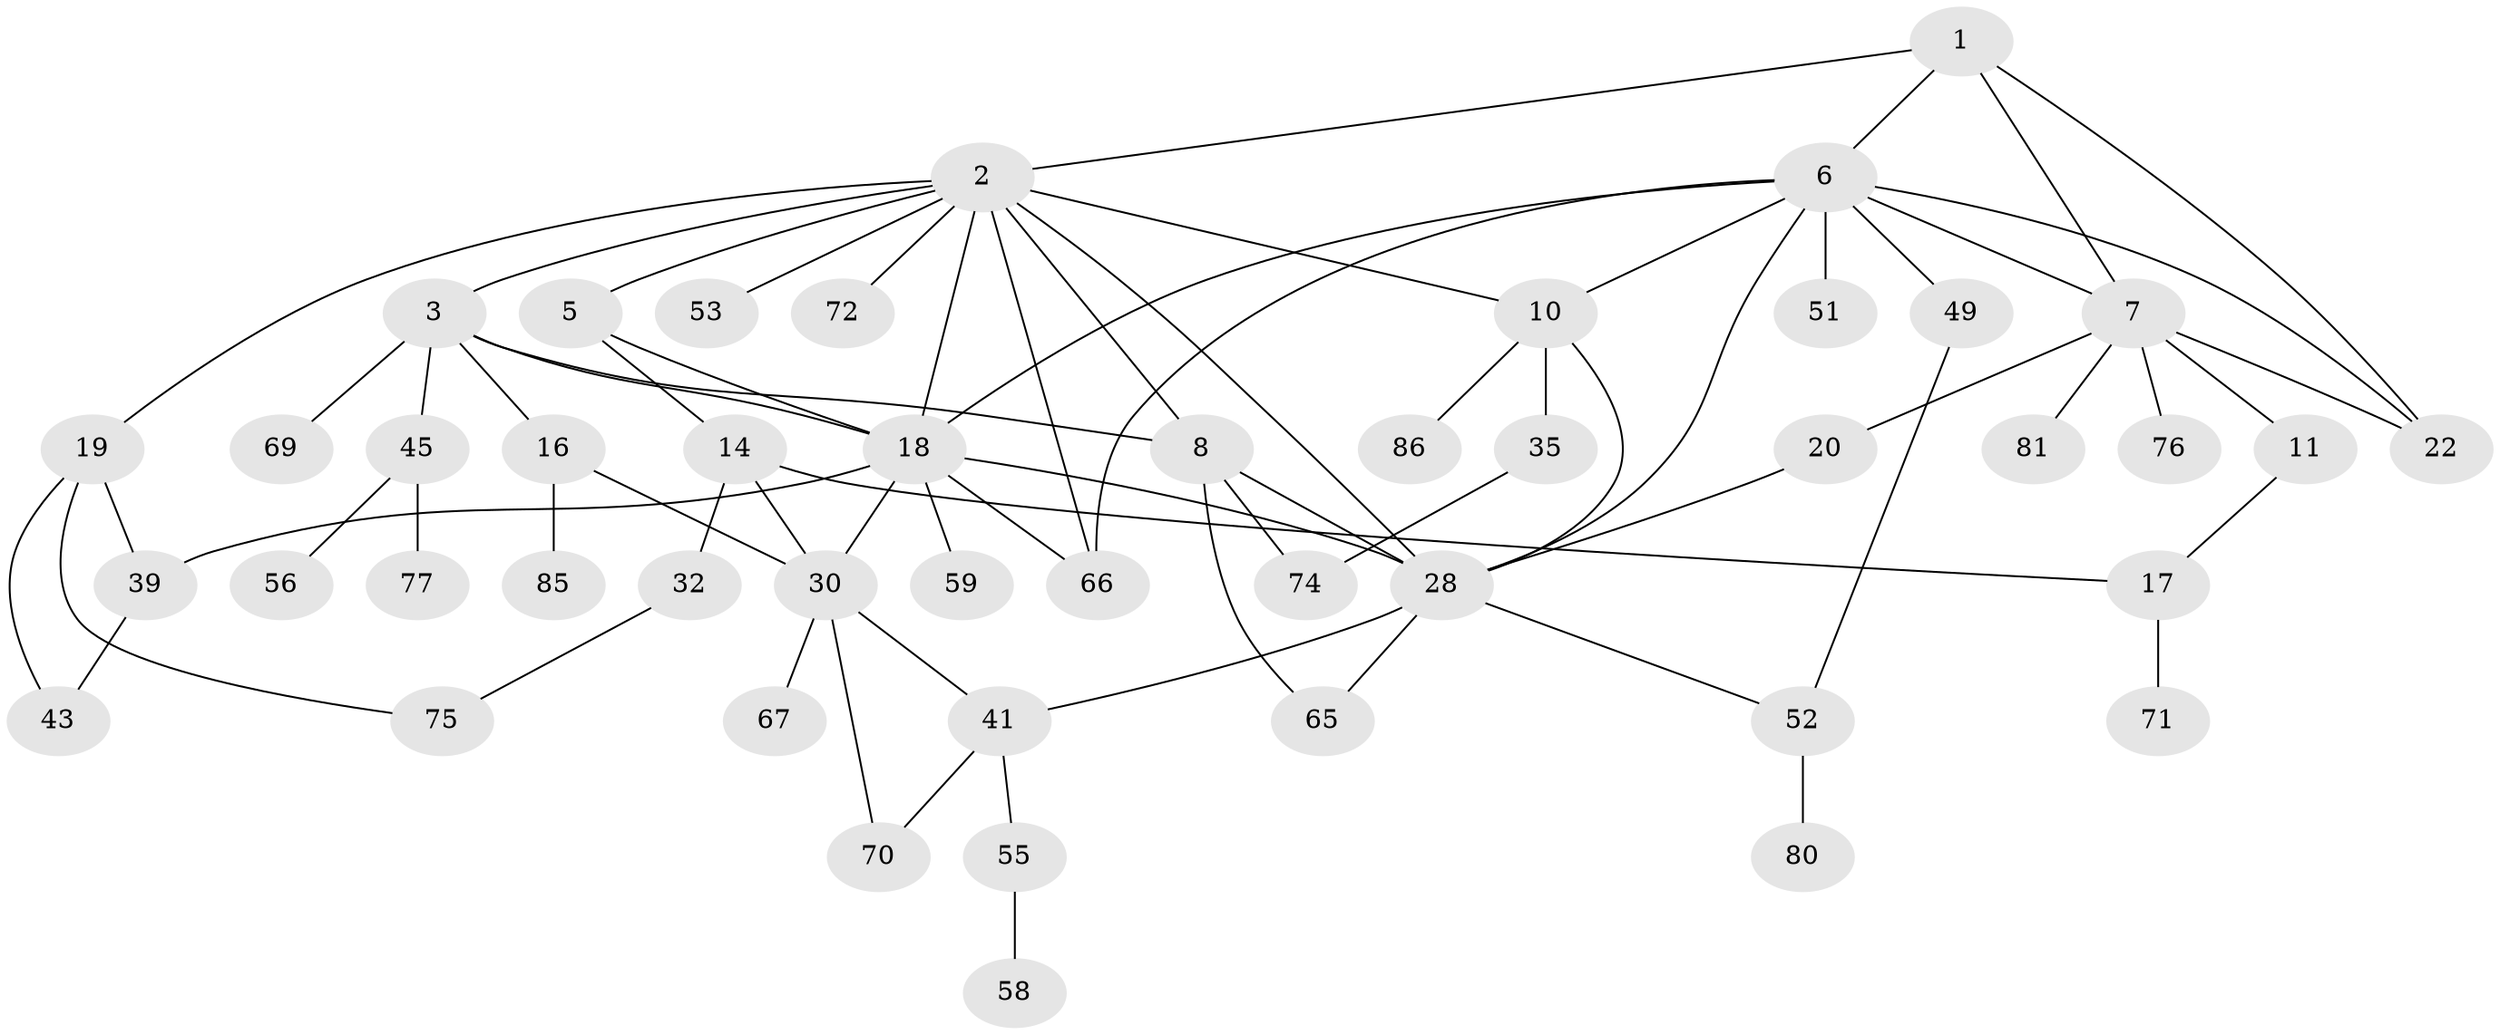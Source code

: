 // original degree distribution, {4: 0.11578947368421053, 7: 0.010526315789473684, 5: 0.05263157894736842, 6: 0.031578947368421054, 3: 0.23157894736842105, 8: 0.010526315789473684, 2: 0.29473684210526313, 1: 0.25263157894736843}
// Generated by graph-tools (version 1.1) at 2025/13/03/09/25 04:13:16]
// undirected, 47 vertices, 72 edges
graph export_dot {
graph [start="1"]
  node [color=gray90,style=filled];
  1;
  2 [super="+4"];
  3 [super="+62"];
  5;
  6 [super="+21+95"];
  7 [super="+9+12"];
  8 [super="+13+25+27"];
  10 [super="+29"];
  11;
  14 [super="+57"];
  16 [super="+91"];
  17 [super="+40+42"];
  18 [super="+78+24"];
  19 [super="+90"];
  20;
  22;
  28 [super="+54+31+61"];
  30 [super="+33+38"];
  32;
  35;
  39;
  41 [super="+50"];
  43;
  45;
  49;
  51 [super="+83"];
  52 [super="+73"];
  53 [super="+84"];
  55 [super="+79"];
  56;
  58;
  59;
  65;
  66;
  67;
  69;
  70;
  71;
  72;
  74;
  75;
  76;
  77;
  80;
  81;
  85 [super="+89"];
  86;
  1 -- 2;
  1 -- 6;
  1 -- 7;
  1 -- 22;
  2 -- 3;
  2 -- 5;
  2 -- 8 [weight=2];
  2 -- 18 [weight=2];
  2 -- 19;
  2 -- 66;
  2 -- 72;
  2 -- 10;
  2 -- 53;
  2 -- 28 [weight=2];
  3 -- 16;
  3 -- 45;
  3 -- 18;
  3 -- 8;
  3 -- 69;
  5 -- 14;
  5 -- 18;
  6 -- 51;
  6 -- 66;
  6 -- 22;
  6 -- 18;
  6 -- 49;
  6 -- 28;
  6 -- 7;
  6 -- 10;
  7 -- 22;
  7 -- 81;
  7 -- 11 [weight=2];
  7 -- 20;
  7 -- 76;
  8 -- 74;
  8 -- 65;
  8 -- 28;
  10 -- 35;
  10 -- 86;
  10 -- 28;
  11 -- 17;
  14 -- 32;
  14 -- 17;
  14 -- 30;
  16 -- 85;
  16 -- 30;
  17 -- 71;
  18 -- 66;
  18 -- 39;
  18 -- 28;
  18 -- 59;
  18 -- 30;
  19 -- 39;
  19 -- 43;
  19 -- 75;
  20 -- 28;
  28 -- 52;
  28 -- 65;
  28 -- 41;
  30 -- 41;
  30 -- 70;
  30 -- 67;
  32 -- 75;
  35 -- 74;
  39 -- 43;
  41 -- 70;
  41 -- 55;
  45 -- 56;
  45 -- 77;
  49 -- 52;
  52 -- 80;
  55 -- 58;
}
